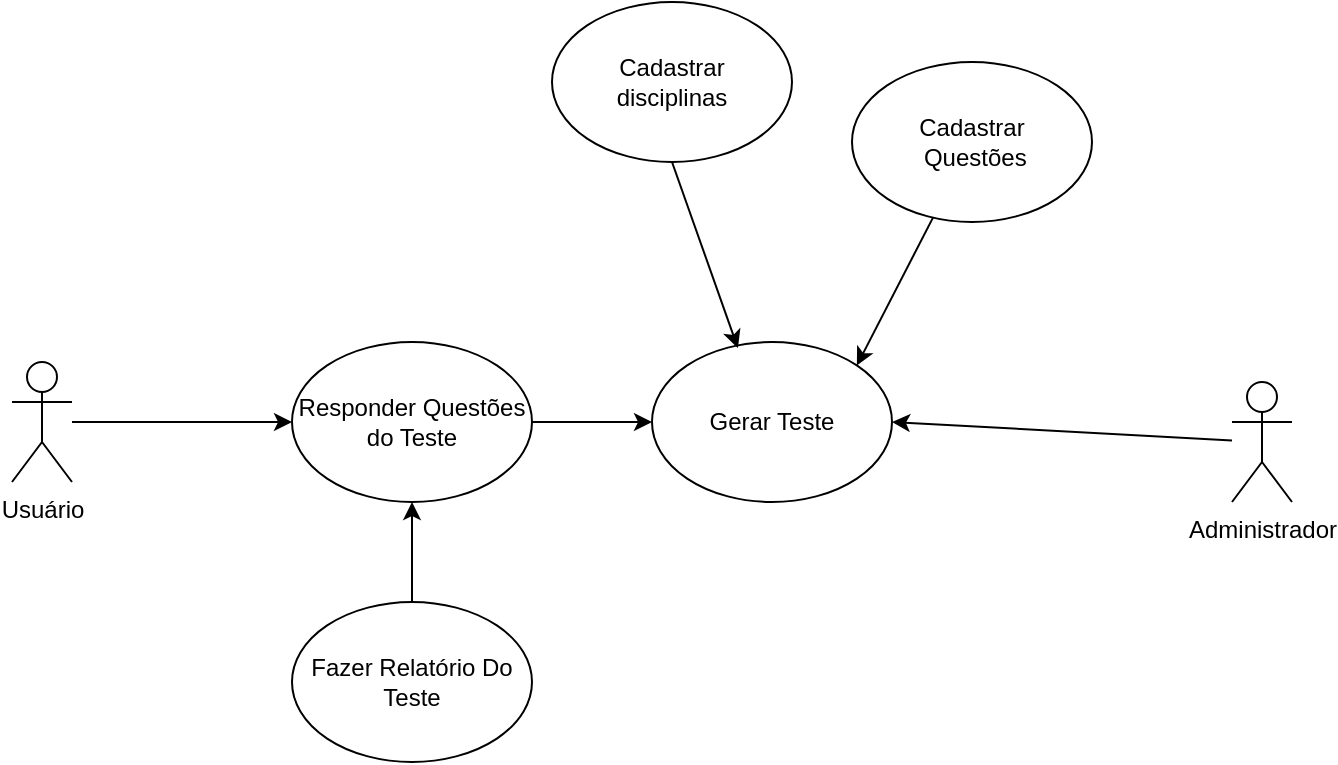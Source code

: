 <mxfile version="21.1.7" type="github">
  <diagram name="Página-1" id="ZUgWmiY-DHRghAnXG5Ju">
    <mxGraphModel dx="880" dy="1653" grid="1" gridSize="10" guides="1" tooltips="1" connect="1" arrows="1" fold="1" page="1" pageScale="1" pageWidth="827" pageHeight="1169" math="0" shadow="0">
      <root>
        <mxCell id="0" />
        <mxCell id="1" parent="0" />
        <mxCell id="Q9_l1EO83hs2iSmNuz1i-9" value="" style="edgeStyle=orthogonalEdgeStyle;rounded=0;orthogonalLoop=1;jettySize=auto;html=1;" edge="1" parent="1" source="Q9_l1EO83hs2iSmNuz1i-1" target="Q9_l1EO83hs2iSmNuz1i-7">
          <mxGeometry relative="1" as="geometry" />
        </mxCell>
        <mxCell id="Q9_l1EO83hs2iSmNuz1i-1" value="Usuário" style="shape=umlActor;verticalLabelPosition=bottom;verticalAlign=top;html=1;outlineConnect=0;" vertex="1" parent="1">
          <mxGeometry x="110" y="150" width="30" height="60" as="geometry" />
        </mxCell>
        <mxCell id="Q9_l1EO83hs2iSmNuz1i-2" value="Administrador" style="shape=umlActor;verticalLabelPosition=bottom;verticalAlign=top;html=1;outlineConnect=0;" vertex="1" parent="1">
          <mxGeometry x="720" y="160" width="30" height="60" as="geometry" />
        </mxCell>
        <mxCell id="Q9_l1EO83hs2iSmNuz1i-3" value="Cadastrar &lt;br&gt;disciplinas" style="ellipse;whiteSpace=wrap;html=1;" vertex="1" parent="1">
          <mxGeometry x="380" y="-30" width="120" height="80" as="geometry" />
        </mxCell>
        <mxCell id="Q9_l1EO83hs2iSmNuz1i-5" value="Gerar Teste" style="ellipse;whiteSpace=wrap;html=1;" vertex="1" parent="1">
          <mxGeometry x="430" y="140" width="120" height="80" as="geometry" />
        </mxCell>
        <mxCell id="Q9_l1EO83hs2iSmNuz1i-18" value="" style="edgeStyle=orthogonalEdgeStyle;rounded=0;orthogonalLoop=1;jettySize=auto;html=1;" edge="1" parent="1" source="Q9_l1EO83hs2iSmNuz1i-7" target="Q9_l1EO83hs2iSmNuz1i-5">
          <mxGeometry relative="1" as="geometry" />
        </mxCell>
        <mxCell id="Q9_l1EO83hs2iSmNuz1i-7" value="Responder Questões do Teste" style="ellipse;whiteSpace=wrap;html=1;" vertex="1" parent="1">
          <mxGeometry x="250" y="140" width="120" height="80" as="geometry" />
        </mxCell>
        <mxCell id="Q9_l1EO83hs2iSmNuz1i-14" value="" style="edgeStyle=orthogonalEdgeStyle;rounded=0;orthogonalLoop=1;jettySize=auto;html=1;" edge="1" parent="1" source="Q9_l1EO83hs2iSmNuz1i-13" target="Q9_l1EO83hs2iSmNuz1i-7">
          <mxGeometry relative="1" as="geometry" />
        </mxCell>
        <mxCell id="Q9_l1EO83hs2iSmNuz1i-13" value="Fazer Relatório Do Teste" style="ellipse;whiteSpace=wrap;html=1;" vertex="1" parent="1">
          <mxGeometry x="250" y="270" width="120" height="80" as="geometry" />
        </mxCell>
        <mxCell id="Q9_l1EO83hs2iSmNuz1i-15" value="Cadastrar&lt;br&gt;&amp;nbsp;Questões" style="ellipse;whiteSpace=wrap;html=1;" vertex="1" parent="1">
          <mxGeometry x="530" width="120" height="80" as="geometry" />
        </mxCell>
        <mxCell id="Q9_l1EO83hs2iSmNuz1i-16" value="" style="endArrow=classic;html=1;rounded=0;entryX=0.358;entryY=0.038;entryDx=0;entryDy=0;entryPerimeter=0;exitX=0.5;exitY=1;exitDx=0;exitDy=0;" edge="1" parent="1" source="Q9_l1EO83hs2iSmNuz1i-3" target="Q9_l1EO83hs2iSmNuz1i-5">
          <mxGeometry width="50" height="50" relative="1" as="geometry">
            <mxPoint x="400" y="160" as="sourcePoint" />
            <mxPoint x="450" y="110" as="targetPoint" />
          </mxGeometry>
        </mxCell>
        <mxCell id="Q9_l1EO83hs2iSmNuz1i-17" value="" style="endArrow=classic;html=1;rounded=0;entryX=1;entryY=0;entryDx=0;entryDy=0;" edge="1" parent="1" source="Q9_l1EO83hs2iSmNuz1i-15" target="Q9_l1EO83hs2iSmNuz1i-5">
          <mxGeometry width="50" height="50" relative="1" as="geometry">
            <mxPoint x="400" y="160" as="sourcePoint" />
            <mxPoint x="450" y="110" as="targetPoint" />
          </mxGeometry>
        </mxCell>
        <mxCell id="Q9_l1EO83hs2iSmNuz1i-19" value="" style="endArrow=classic;html=1;rounded=0;entryX=1;entryY=0.5;entryDx=0;entryDy=0;" edge="1" parent="1" source="Q9_l1EO83hs2iSmNuz1i-2" target="Q9_l1EO83hs2iSmNuz1i-5">
          <mxGeometry width="50" height="50" relative="1" as="geometry">
            <mxPoint x="390" y="190" as="sourcePoint" />
            <mxPoint x="440" y="140" as="targetPoint" />
          </mxGeometry>
        </mxCell>
      </root>
    </mxGraphModel>
  </diagram>
</mxfile>
